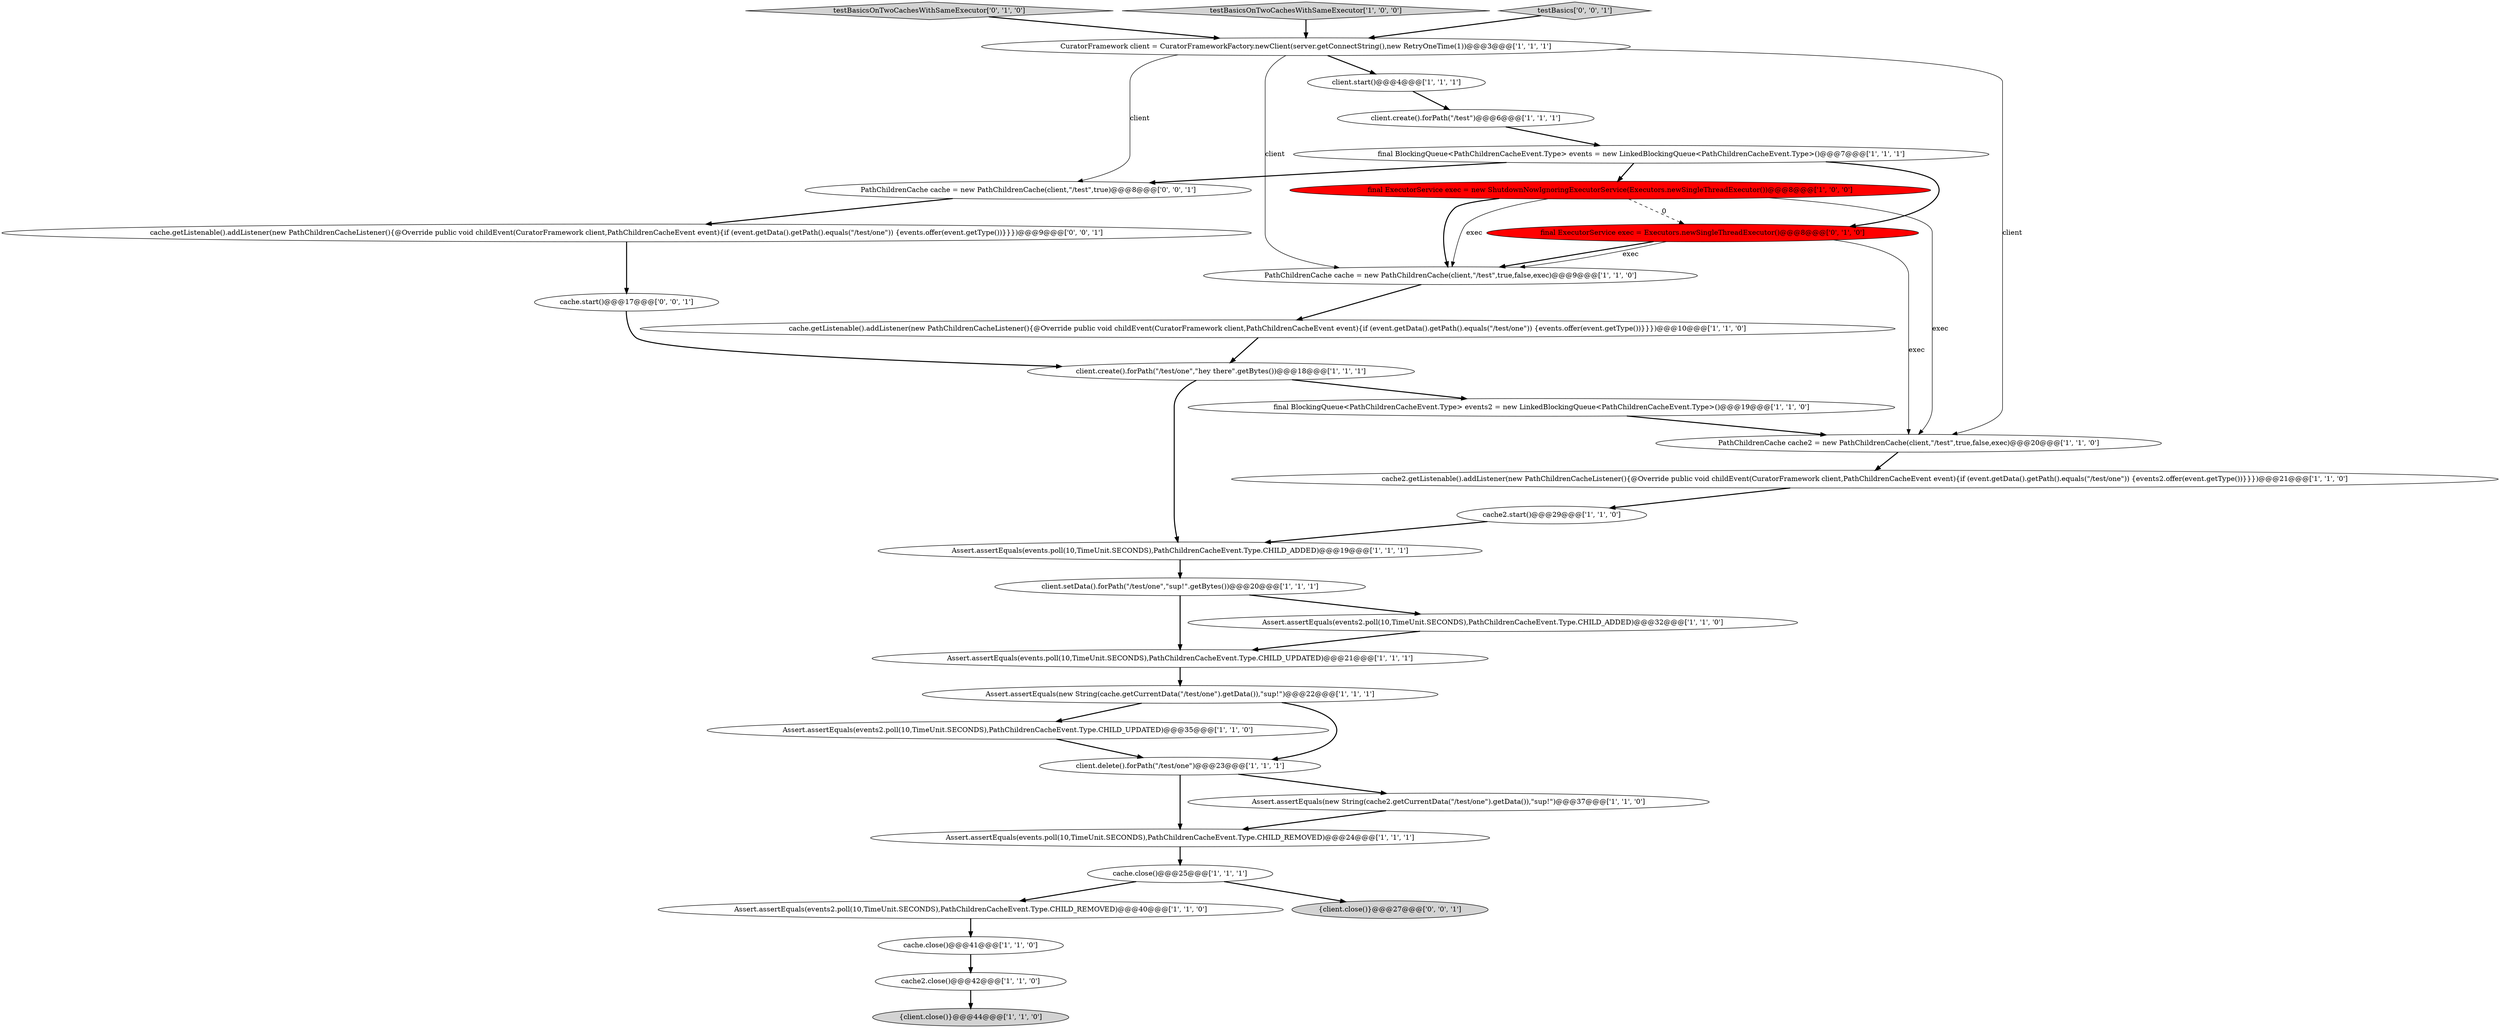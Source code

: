 digraph {
28 [style = filled, label = "final ExecutorService exec = Executors.newSingleThreadExecutor()@@@8@@@['0', '1', '0']", fillcolor = red, shape = ellipse image = "AAA1AAABBB2BBB"];
9 [style = filled, label = "client.start()@@@4@@@['1', '1', '1']", fillcolor = white, shape = ellipse image = "AAA0AAABBB1BBB"];
21 [style = filled, label = "cache2.getListenable().addListener(new PathChildrenCacheListener(){@Override public void childEvent(CuratorFramework client,PathChildrenCacheEvent event){if (event.getData().getPath().equals(\"/test/one\")) {events2.offer(event.getType())}}})@@@21@@@['1', '1', '0']", fillcolor = white, shape = ellipse image = "AAA0AAABBB1BBB"];
16 [style = filled, label = "client.setData().forPath(\"/test/one\",\"sup!\".getBytes())@@@20@@@['1', '1', '1']", fillcolor = white, shape = ellipse image = "AAA0AAABBB1BBB"];
6 [style = filled, label = "cache.close()@@@25@@@['1', '1', '1']", fillcolor = white, shape = ellipse image = "AAA0AAABBB1BBB"];
10 [style = filled, label = "Assert.assertEquals(events2.poll(10,TimeUnit.SECONDS),PathChildrenCacheEvent.Type.CHILD_UPDATED)@@@35@@@['1', '1', '0']", fillcolor = white, shape = ellipse image = "AAA0AAABBB1BBB"];
27 [style = filled, label = "testBasicsOnTwoCachesWithSameExecutor['0', '1', '0']", fillcolor = lightgray, shape = diamond image = "AAA0AAABBB2BBB"];
31 [style = filled, label = "cache.getListenable().addListener(new PathChildrenCacheListener(){@Override public void childEvent(CuratorFramework client,PathChildrenCacheEvent event){if (event.getData().getPath().equals(\"/test/one\")) {events.offer(event.getType())}}})@@@9@@@['0', '0', '1']", fillcolor = white, shape = ellipse image = "AAA0AAABBB3BBB"];
32 [style = filled, label = "PathChildrenCache cache = new PathChildrenCache(client,\"/test\",true)@@@8@@@['0', '0', '1']", fillcolor = white, shape = ellipse image = "AAA0AAABBB3BBB"];
25 [style = filled, label = "client.delete().forPath(\"/test/one\")@@@23@@@['1', '1', '1']", fillcolor = white, shape = ellipse image = "AAA0AAABBB1BBB"];
33 [style = filled, label = "cache.start()@@@17@@@['0', '0', '1']", fillcolor = white, shape = ellipse image = "AAA0AAABBB3BBB"];
18 [style = filled, label = "final BlockingQueue<PathChildrenCacheEvent.Type> events = new LinkedBlockingQueue<PathChildrenCacheEvent.Type>()@@@7@@@['1', '1', '1']", fillcolor = white, shape = ellipse image = "AAA0AAABBB1BBB"];
4 [style = filled, label = "testBasicsOnTwoCachesWithSameExecutor['1', '0', '0']", fillcolor = lightgray, shape = diamond image = "AAA0AAABBB1BBB"];
1 [style = filled, label = "Assert.assertEquals(events.poll(10,TimeUnit.SECONDS),PathChildrenCacheEvent.Type.CHILD_ADDED)@@@19@@@['1', '1', '1']", fillcolor = white, shape = ellipse image = "AAA0AAABBB1BBB"];
19 [style = filled, label = "Assert.assertEquals(events2.poll(10,TimeUnit.SECONDS),PathChildrenCacheEvent.Type.CHILD_ADDED)@@@32@@@['1', '1', '0']", fillcolor = white, shape = ellipse image = "AAA0AAABBB1BBB"];
2 [style = filled, label = "Assert.assertEquals(events.poll(10,TimeUnit.SECONDS),PathChildrenCacheEvent.Type.CHILD_UPDATED)@@@21@@@['1', '1', '1']", fillcolor = white, shape = ellipse image = "AAA0AAABBB1BBB"];
15 [style = filled, label = "Assert.assertEquals(events2.poll(10,TimeUnit.SECONDS),PathChildrenCacheEvent.Type.CHILD_REMOVED)@@@40@@@['1', '1', '0']", fillcolor = white, shape = ellipse image = "AAA0AAABBB1BBB"];
22 [style = filled, label = "client.create().forPath(\"/test\")@@@6@@@['1', '1', '1']", fillcolor = white, shape = ellipse image = "AAA0AAABBB1BBB"];
14 [style = filled, label = "PathChildrenCache cache2 = new PathChildrenCache(client,\"/test\",true,false,exec)@@@20@@@['1', '1', '0']", fillcolor = white, shape = ellipse image = "AAA0AAABBB1BBB"];
30 [style = filled, label = "{client.close()}@@@27@@@['0', '0', '1']", fillcolor = lightgray, shape = ellipse image = "AAA0AAABBB3BBB"];
20 [style = filled, label = "final BlockingQueue<PathChildrenCacheEvent.Type> events2 = new LinkedBlockingQueue<PathChildrenCacheEvent.Type>()@@@19@@@['1', '1', '0']", fillcolor = white, shape = ellipse image = "AAA0AAABBB1BBB"];
5 [style = filled, label = "{client.close()}@@@44@@@['1', '1', '0']", fillcolor = lightgray, shape = ellipse image = "AAA0AAABBB1BBB"];
7 [style = filled, label = "Assert.assertEquals(events.poll(10,TimeUnit.SECONDS),PathChildrenCacheEvent.Type.CHILD_REMOVED)@@@24@@@['1', '1', '1']", fillcolor = white, shape = ellipse image = "AAA0AAABBB1BBB"];
17 [style = filled, label = "cache.close()@@@41@@@['1', '1', '0']", fillcolor = white, shape = ellipse image = "AAA0AAABBB1BBB"];
23 [style = filled, label = "client.create().forPath(\"/test/one\",\"hey there\".getBytes())@@@18@@@['1', '1', '1']", fillcolor = white, shape = ellipse image = "AAA0AAABBB1BBB"];
26 [style = filled, label = "cache2.close()@@@42@@@['1', '1', '0']", fillcolor = white, shape = ellipse image = "AAA0AAABBB1BBB"];
13 [style = filled, label = "Assert.assertEquals(new String(cache2.getCurrentData(\"/test/one\").getData()),\"sup!\")@@@37@@@['1', '1', '0']", fillcolor = white, shape = ellipse image = "AAA0AAABBB1BBB"];
8 [style = filled, label = "CuratorFramework client = CuratorFrameworkFactory.newClient(server.getConnectString(),new RetryOneTime(1))@@@3@@@['1', '1', '1']", fillcolor = white, shape = ellipse image = "AAA0AAABBB1BBB"];
11 [style = filled, label = "cache2.start()@@@29@@@['1', '1', '0']", fillcolor = white, shape = ellipse image = "AAA0AAABBB1BBB"];
12 [style = filled, label = "cache.getListenable().addListener(new PathChildrenCacheListener(){@Override public void childEvent(CuratorFramework client,PathChildrenCacheEvent event){if (event.getData().getPath().equals(\"/test/one\")) {events.offer(event.getType())}}})@@@10@@@['1', '1', '0']", fillcolor = white, shape = ellipse image = "AAA0AAABBB1BBB"];
24 [style = filled, label = "Assert.assertEquals(new String(cache.getCurrentData(\"/test/one\").getData()),\"sup!\")@@@22@@@['1', '1', '1']", fillcolor = white, shape = ellipse image = "AAA0AAABBB1BBB"];
0 [style = filled, label = "final ExecutorService exec = new ShutdownNowIgnoringExecutorService(Executors.newSingleThreadExecutor())@@@8@@@['1', '0', '0']", fillcolor = red, shape = ellipse image = "AAA1AAABBB1BBB"];
3 [style = filled, label = "PathChildrenCache cache = new PathChildrenCache(client,\"/test\",true,false,exec)@@@9@@@['1', '1', '0']", fillcolor = white, shape = ellipse image = "AAA0AAABBB1BBB"];
29 [style = filled, label = "testBasics['0', '0', '1']", fillcolor = lightgray, shape = diamond image = "AAA0AAABBB3BBB"];
9->22 [style = bold, label=""];
0->3 [style = bold, label=""];
24->10 [style = bold, label=""];
29->8 [style = bold, label=""];
23->20 [style = bold, label=""];
17->26 [style = bold, label=""];
0->14 [style = solid, label="exec"];
11->1 [style = bold, label=""];
25->13 [style = bold, label=""];
26->5 [style = bold, label=""];
8->3 [style = solid, label="client"];
20->14 [style = bold, label=""];
19->2 [style = bold, label=""];
8->14 [style = solid, label="client"];
3->12 [style = bold, label=""];
0->3 [style = solid, label="exec"];
16->2 [style = bold, label=""];
16->19 [style = bold, label=""];
0->28 [style = dashed, label="0"];
25->7 [style = bold, label=""];
18->28 [style = bold, label=""];
6->15 [style = bold, label=""];
8->32 [style = solid, label="client"];
33->23 [style = bold, label=""];
15->17 [style = bold, label=""];
22->18 [style = bold, label=""];
21->11 [style = bold, label=""];
10->25 [style = bold, label=""];
28->14 [style = solid, label="exec"];
1->16 [style = bold, label=""];
13->7 [style = bold, label=""];
24->25 [style = bold, label=""];
31->33 [style = bold, label=""];
7->6 [style = bold, label=""];
8->9 [style = bold, label=""];
18->32 [style = bold, label=""];
23->1 [style = bold, label=""];
4->8 [style = bold, label=""];
12->23 [style = bold, label=""];
28->3 [style = bold, label=""];
2->24 [style = bold, label=""];
28->3 [style = solid, label="exec"];
27->8 [style = bold, label=""];
18->0 [style = bold, label=""];
14->21 [style = bold, label=""];
32->31 [style = bold, label=""];
6->30 [style = bold, label=""];
}
